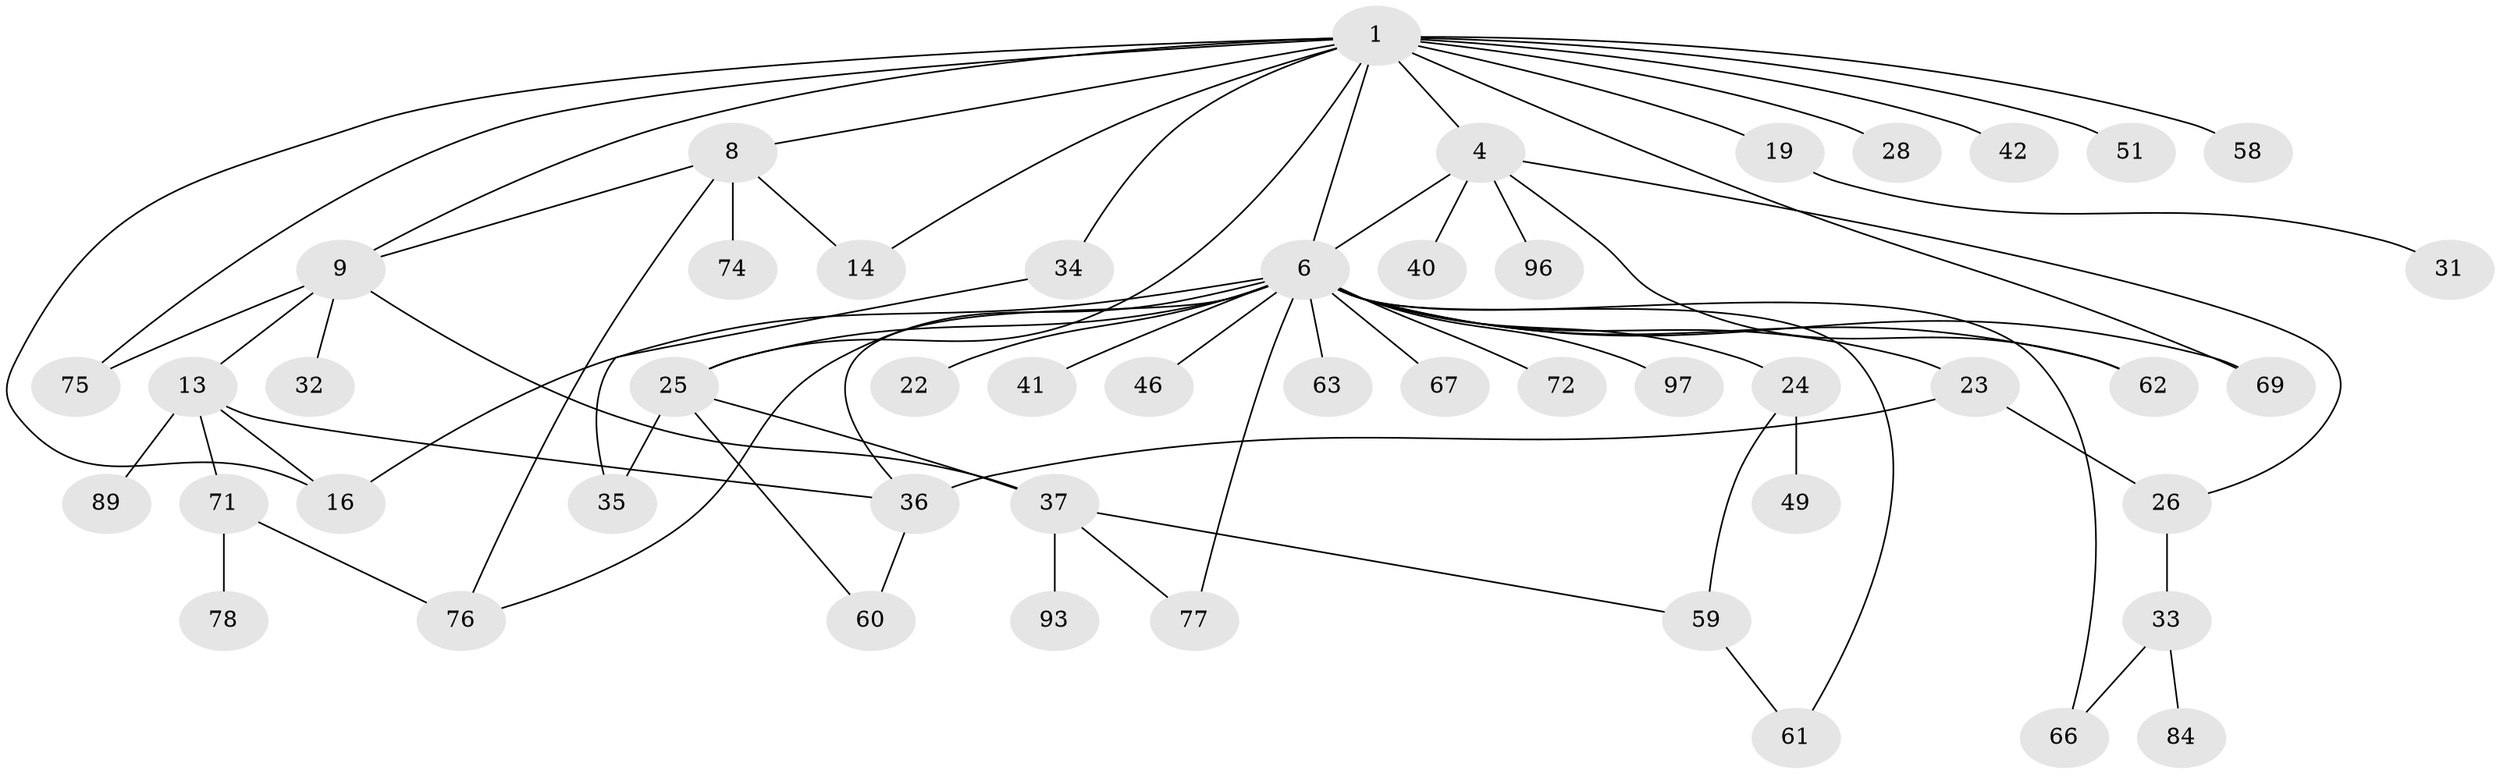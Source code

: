 // original degree distribution, {4: 0.11224489795918367, 5: 0.08163265306122448, 3: 0.1326530612244898, 6: 0.02040816326530612, 2: 0.2755102040816326, 9: 0.01020408163265306, 1: 0.35714285714285715, 7: 0.01020408163265306}
// Generated by graph-tools (version 1.1) at 2025/13/03/09/25 04:13:32]
// undirected, 49 vertices, 69 edges
graph export_dot {
graph [start="1"]
  node [color=gray90,style=filled];
  1 [super="+38+2+3"];
  4 [super="+7+64+12"];
  6 [super="+47+21+11+17"];
  8 [super="+20"];
  9;
  13 [super="+30"];
  14;
  16;
  19 [super="+27"];
  22 [super="+82"];
  23;
  24;
  25 [super="+73+90+87+48+70+29"];
  26;
  28;
  31;
  32 [super="+88"];
  33 [super="+55"];
  34 [super="+68"];
  35 [super="+50"];
  36;
  37 [super="+45"];
  40;
  41;
  42;
  46;
  49 [super="+57"];
  51;
  58;
  59 [super="+81+65"];
  60;
  61;
  62 [super="+91"];
  63;
  66 [super="+92"];
  67;
  69;
  71;
  72;
  74 [super="+85"];
  75;
  76 [super="+79"];
  77 [super="+95+83+80"];
  78 [super="+86"];
  84;
  89;
  93;
  96;
  97;
  1 -- 28;
  1 -- 42;
  1 -- 9;
  1 -- 14;
  1 -- 16;
  1 -- 34;
  1 -- 51;
  1 -- 69 [weight=2];
  1 -- 8;
  1 -- 75;
  1 -- 19;
  1 -- 4;
  1 -- 6;
  1 -- 25;
  1 -- 58;
  4 -- 40;
  4 -- 6;
  4 -- 96;
  4 -- 62;
  4 -- 26;
  6 -- 62;
  6 -- 97;
  6 -- 66;
  6 -- 67;
  6 -- 69;
  6 -- 72;
  6 -- 41;
  6 -- 76;
  6 -- 77;
  6 -- 46;
  6 -- 22;
  6 -- 23;
  6 -- 25;
  6 -- 63;
  6 -- 16;
  6 -- 36;
  6 -- 24;
  6 -- 61;
  8 -- 9;
  8 -- 14;
  8 -- 74;
  8 -- 76;
  9 -- 13;
  9 -- 32;
  9 -- 37;
  9 -- 75;
  13 -- 36;
  13 -- 16;
  13 -- 89;
  13 -- 71;
  19 -- 31;
  23 -- 26;
  23 -- 36;
  24 -- 49;
  24 -- 59;
  25 -- 60;
  25 -- 37;
  25 -- 35;
  26 -- 33;
  33 -- 84;
  33 -- 66;
  34 -- 35;
  36 -- 60;
  37 -- 77;
  37 -- 93;
  37 -- 59;
  59 -- 61;
  71 -- 78;
  71 -- 76;
}
